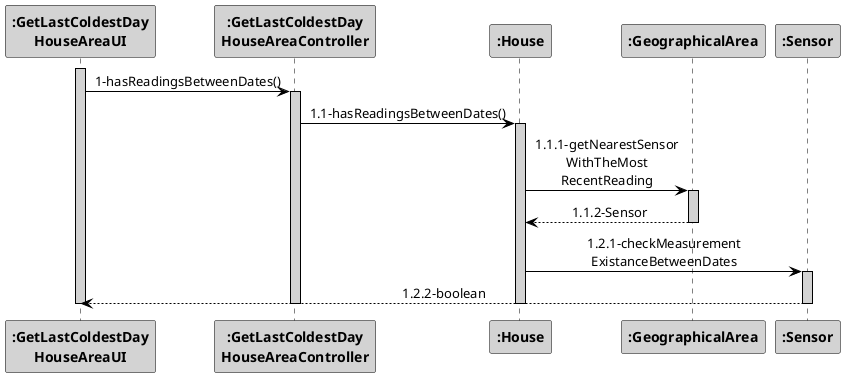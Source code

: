 @startuml
skinparam sequenceMessageAlign center
skinparam sequence {
    ArrowColor Black
    ActorBorderColor DarkBlue
    LifeLineBorderColor black
    LifeLineBackgroundColor LightGrey

    ParticipantBorderColor Black
    ParticipantBackgroundColor LightGrey
    ParticipantFontStyle Bold

    ActorBackgroundColor DimGrey
    ActorFontColor DeepSkyBlue
    ActorFontStyle Bold
    ActorFontSize 17
    ActorFontName Aapex
}

activate ":GetLastColdestDay\nHouseAreaUI"
":GetLastColdestDay\nHouseAreaUI" -> ":GetLastColdestDay\nHouseAreaController": 1-hasReadingsBetweenDates()
activate ":GetLastColdestDay\nHouseAreaController"
":GetLastColdestDay\nHouseAreaController" -> ":House": 1.1-hasReadingsBetweenDates()
activate ":House"
":House" -> ":GeographicalArea": 1.1.1-getNearestSensor\nWithTheMost\nRecentReading
activate ":GeographicalArea"
":GeographicalArea" --> ":House": 1.1.2-Sensor
deactivate ":GeographicalArea"
":House" -> ":Sensor": 1.2.1-checkMeasurement\nExistanceBetweenDates
activate ":Sensor"
":Sensor" --> ":GetLastColdestDay\nHouseAreaUI": 1.2.2-boolean
deactivate ":Sensor"

deactivate ":House"
deactivate ":GetLastColdestDay\nHouseAreaController"
deactivate ":GetLastColdestDay\nHouseAreaUI"

@enduml